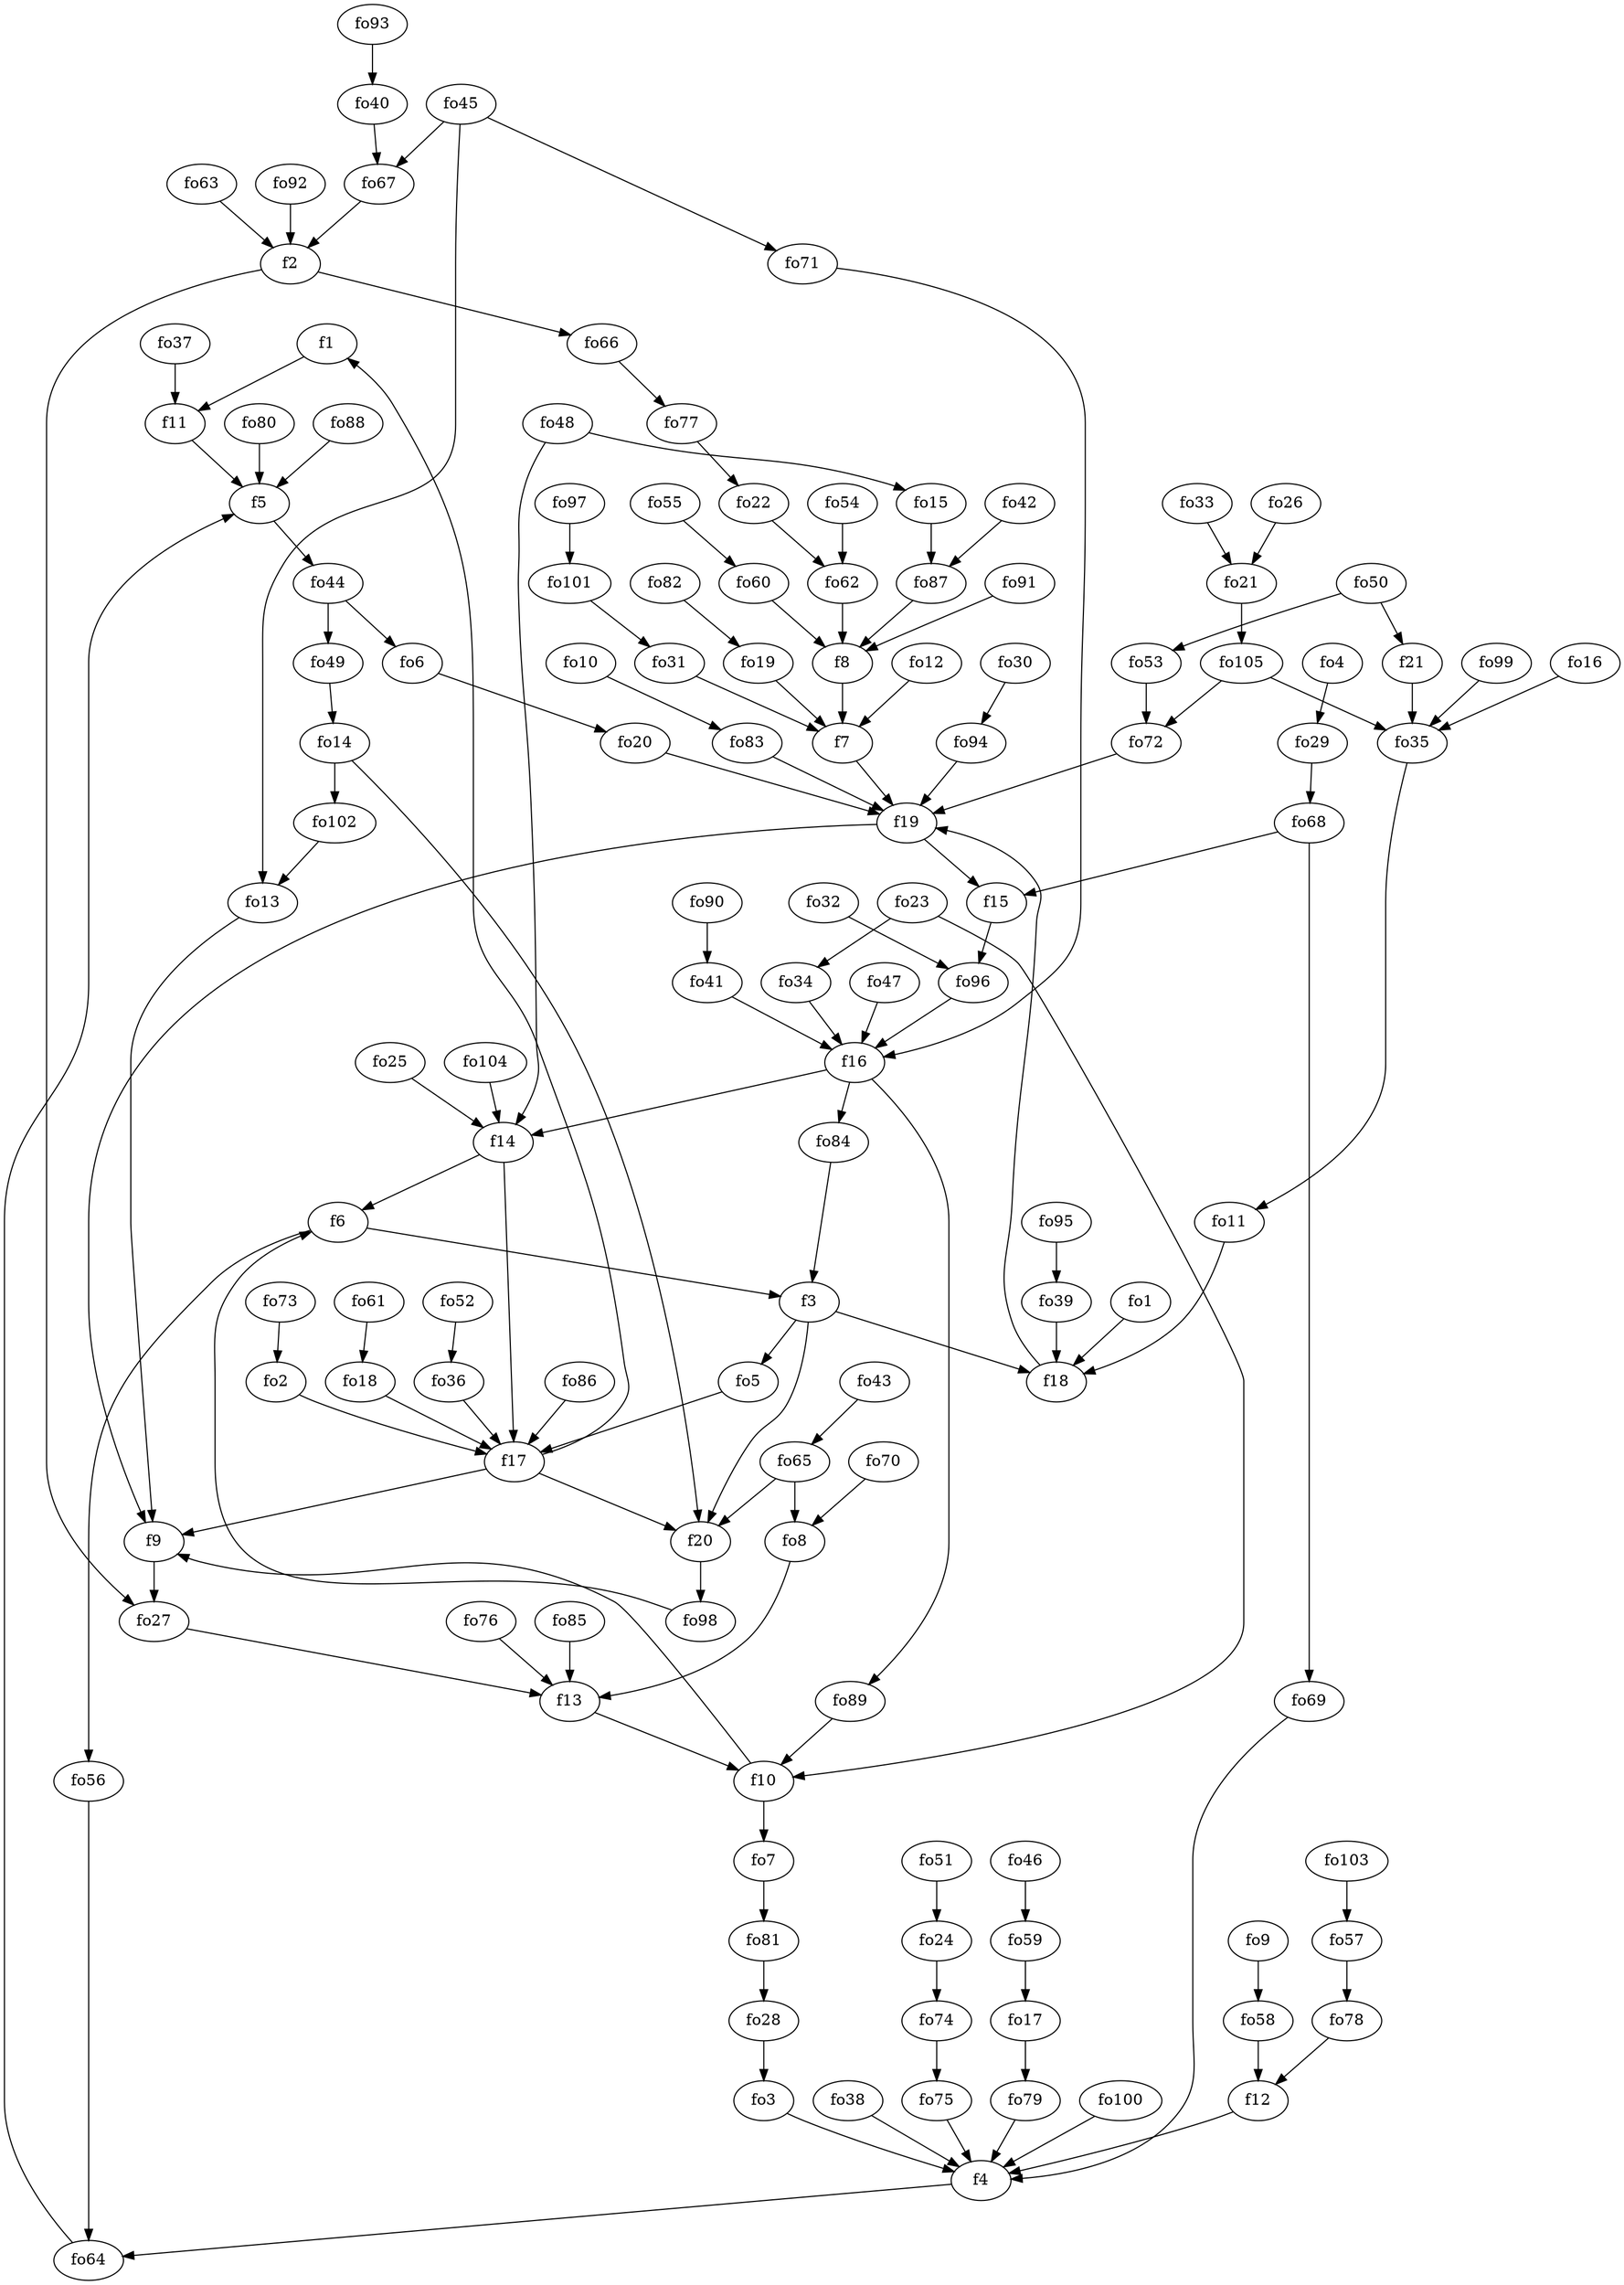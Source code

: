 strict digraph  {
f1;
f2;
f3;
f4;
f5;
f6;
f7;
f8;
f9;
f10;
f11;
f12;
f13;
f14;
f15;
f16;
f17;
f18;
f19;
f20;
f21;
fo1;
fo2;
fo3;
fo4;
fo5;
fo6;
fo7;
fo8;
fo9;
fo10;
fo11;
fo12;
fo13;
fo14;
fo15;
fo16;
fo17;
fo18;
fo19;
fo20;
fo21;
fo22;
fo23;
fo24;
fo25;
fo26;
fo27;
fo28;
fo29;
fo30;
fo31;
fo32;
fo33;
fo34;
fo35;
fo36;
fo37;
fo38;
fo39;
fo40;
fo41;
fo42;
fo43;
fo44;
fo45;
fo46;
fo47;
fo48;
fo49;
fo50;
fo51;
fo52;
fo53;
fo54;
fo55;
fo56;
fo57;
fo58;
fo59;
fo60;
fo61;
fo62;
fo63;
fo64;
fo65;
fo66;
fo67;
fo68;
fo69;
fo70;
fo71;
fo72;
fo73;
fo74;
fo75;
fo76;
fo77;
fo78;
fo79;
fo80;
fo81;
fo82;
fo83;
fo84;
fo85;
fo86;
fo87;
fo88;
fo89;
fo90;
fo91;
fo92;
fo93;
fo94;
fo95;
fo96;
fo97;
fo98;
fo99;
fo100;
fo101;
fo102;
fo103;
fo104;
fo105;
f1 -> f11  [weight=2];
f2 -> fo66  [weight=2];
f2 -> fo27  [weight=2];
f3 -> f20  [weight=2];
f3 -> fo5  [weight=2];
f3 -> f18  [weight=2];
f4 -> fo64  [weight=2];
f5 -> fo44  [weight=2];
f6 -> fo56  [weight=2];
f6 -> f3  [weight=2];
f7 -> f19  [weight=2];
f8 -> f7  [weight=2];
f9 -> fo27  [weight=2];
f10 -> f9  [weight=2];
f10 -> fo7  [weight=2];
f11 -> f5  [weight=2];
f12 -> f4  [weight=2];
f13 -> f10  [weight=2];
f14 -> f6  [weight=2];
f14 -> f17  [weight=2];
f15 -> fo96  [weight=2];
f16 -> fo89  [weight=2];
f16 -> fo84  [weight=2];
f16 -> f14  [weight=2];
f17 -> f1  [weight=2];
f17 -> f9  [weight=2];
f17 -> f20  [weight=2];
f18 -> f19  [weight=2];
f19 -> f15  [weight=2];
f19 -> f9  [weight=2];
f20 -> fo98  [weight=2];
f21 -> fo35  [weight=2];
fo1 -> f18  [weight=2];
fo2 -> f17  [weight=2];
fo3 -> f4  [weight=2];
fo4 -> fo29  [weight=2];
fo5 -> f17  [weight=2];
fo6 -> fo20  [weight=2];
fo7 -> fo81  [weight=2];
fo8 -> f13  [weight=2];
fo9 -> fo58  [weight=2];
fo10 -> fo83  [weight=2];
fo11 -> f18  [weight=2];
fo12 -> f7  [weight=2];
fo13 -> f9  [weight=2];
fo14 -> fo102  [weight=2];
fo14 -> f20  [weight=2];
fo15 -> fo87  [weight=2];
fo16 -> fo35  [weight=2];
fo17 -> fo79  [weight=2];
fo18 -> f17  [weight=2];
fo19 -> f7  [weight=2];
fo20 -> f19  [weight=2];
fo21 -> fo105  [weight=2];
fo22 -> fo62  [weight=2];
fo23 -> fo34  [weight=2];
fo23 -> f10  [weight=2];
fo24 -> fo74  [weight=2];
fo25 -> f14  [weight=2];
fo26 -> fo21  [weight=2];
fo27 -> f13  [weight=2];
fo28 -> fo3  [weight=2];
fo29 -> fo68  [weight=2];
fo30 -> fo94  [weight=2];
fo31 -> f7  [weight=2];
fo32 -> fo96  [weight=2];
fo33 -> fo21  [weight=2];
fo34 -> f16  [weight=2];
fo35 -> fo11  [weight=2];
fo36 -> f17  [weight=2];
fo37 -> f11  [weight=2];
fo38 -> f4  [weight=2];
fo39 -> f18  [weight=2];
fo40 -> fo67  [weight=2];
fo41 -> f16  [weight=2];
fo42 -> fo87  [weight=2];
fo43 -> fo65  [weight=2];
fo44 -> fo6  [weight=2];
fo44 -> fo49  [weight=2];
fo45 -> fo67  [weight=2];
fo45 -> fo13  [weight=2];
fo45 -> fo71  [weight=2];
fo46 -> fo59  [weight=2];
fo47 -> f16  [weight=2];
fo48 -> fo15  [weight=2];
fo48 -> f14  [weight=2];
fo49 -> fo14  [weight=2];
fo50 -> fo53  [weight=2];
fo50 -> f21  [weight=2];
fo51 -> fo24  [weight=2];
fo52 -> fo36  [weight=2];
fo53 -> fo72  [weight=2];
fo54 -> fo62  [weight=2];
fo55 -> fo60  [weight=2];
fo56 -> fo64  [weight=2];
fo57 -> fo78  [weight=2];
fo58 -> f12  [weight=2];
fo59 -> fo17  [weight=2];
fo60 -> f8  [weight=2];
fo61 -> fo18  [weight=2];
fo62 -> f8  [weight=2];
fo63 -> f2  [weight=2];
fo64 -> f5  [weight=2];
fo65 -> fo8  [weight=2];
fo65 -> f20  [weight=2];
fo66 -> fo77  [weight=2];
fo67 -> f2  [weight=2];
fo68 -> fo69  [weight=2];
fo68 -> f15  [weight=2];
fo69 -> f4  [weight=2];
fo70 -> fo8  [weight=2];
fo71 -> f16  [weight=2];
fo72 -> f19  [weight=2];
fo73 -> fo2  [weight=2];
fo74 -> fo75  [weight=2];
fo75 -> f4  [weight=2];
fo76 -> f13  [weight=2];
fo77 -> fo22  [weight=2];
fo78 -> f12  [weight=2];
fo79 -> f4  [weight=2];
fo80 -> f5  [weight=2];
fo81 -> fo28  [weight=2];
fo82 -> fo19  [weight=2];
fo83 -> f19  [weight=2];
fo84 -> f3  [weight=2];
fo85 -> f13  [weight=2];
fo86 -> f17  [weight=2];
fo87 -> f8  [weight=2];
fo88 -> f5  [weight=2];
fo89 -> f10  [weight=2];
fo90 -> fo41  [weight=2];
fo91 -> f8  [weight=2];
fo92 -> f2  [weight=2];
fo93 -> fo40  [weight=2];
fo94 -> f19  [weight=2];
fo95 -> fo39  [weight=2];
fo96 -> f16  [weight=2];
fo97 -> fo101  [weight=2];
fo98 -> f6  [weight=2];
fo99 -> fo35  [weight=2];
fo100 -> f4  [weight=2];
fo101 -> fo31  [weight=2];
fo102 -> fo13  [weight=2];
fo103 -> fo57  [weight=2];
fo104 -> f14  [weight=2];
fo105 -> fo35  [weight=2];
fo105 -> fo72  [weight=2];
}
